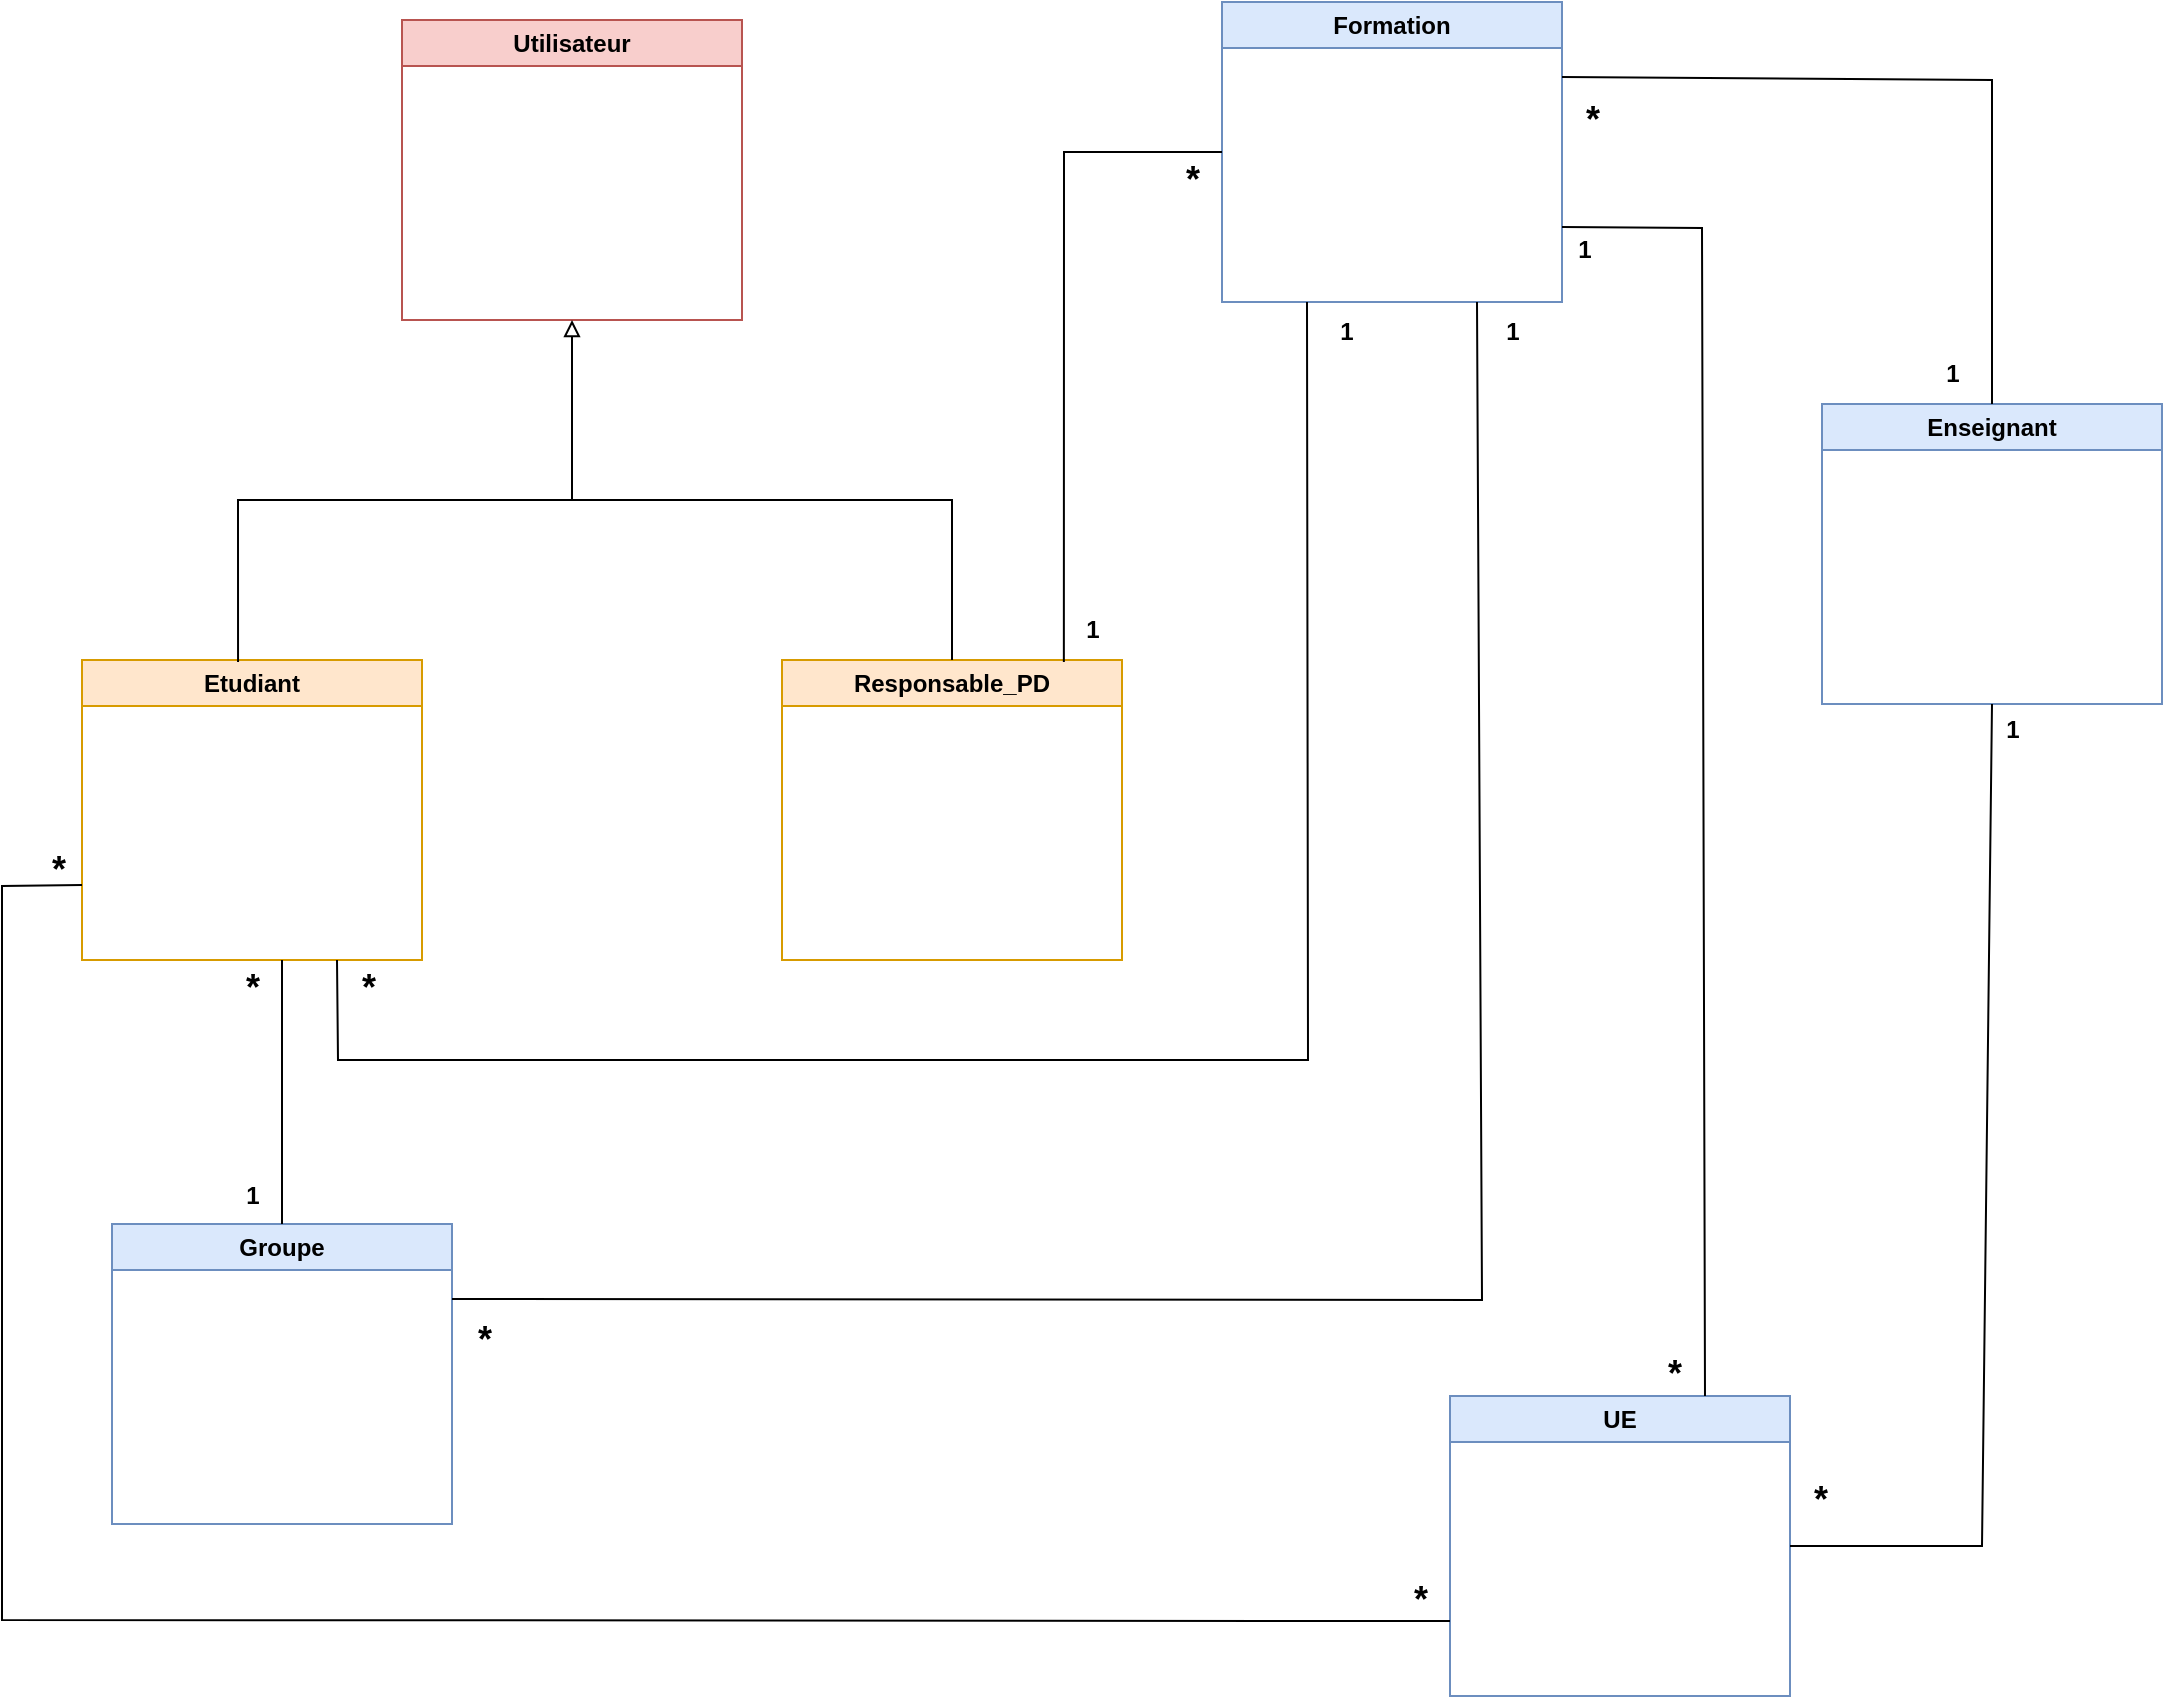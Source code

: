 <mxfile version="26.1.1">
  <diagram name="Page-1" id="4em38-e_oxkpU2NCQ4Re">
    <mxGraphModel dx="2508" dy="902" grid="1" gridSize="10" guides="1" tooltips="1" connect="1" arrows="1" fold="1" page="1" pageScale="1" pageWidth="850" pageHeight="1100" math="0" shadow="0">
      <root>
        <mxCell id="0" />
        <mxCell id="1" parent="0" />
        <mxCell id="30R2aj_f_8e6WxKDv88X-1" value="Utilisateur" style="swimlane;whiteSpace=wrap;html=1;fillColor=#f8cecc;strokeColor=#b85450;" parent="1" vertex="1">
          <mxGeometry x="160" y="120" width="170" height="150" as="geometry" />
        </mxCell>
        <mxCell id="30R2aj_f_8e6WxKDv88X-2" value="Etudiant" style="swimlane;whiteSpace=wrap;html=1;fillColor=#ffe6cc;strokeColor=#d79b00;" parent="1" vertex="1">
          <mxGeometry y="440" width="170" height="150" as="geometry" />
        </mxCell>
        <mxCell id="30R2aj_f_8e6WxKDv88X-3" value="Responsable_PD" style="swimlane;whiteSpace=wrap;html=1;fillColor=#ffe6cc;strokeColor=#d79b00;" parent="1" vertex="1">
          <mxGeometry x="350" y="440" width="170" height="150" as="geometry" />
        </mxCell>
        <mxCell id="30R2aj_f_8e6WxKDv88X-4" value="" style="endArrow=block;html=1;rounded=0;entryX=0.5;entryY=1;entryDx=0;entryDy=0;exitX=0.459;exitY=0.007;exitDx=0;exitDy=0;exitPerimeter=0;endFill=0;" parent="1" source="30R2aj_f_8e6WxKDv88X-2" target="30R2aj_f_8e6WxKDv88X-1" edge="1">
          <mxGeometry width="50" height="50" relative="1" as="geometry">
            <mxPoint x="400" y="440" as="sourcePoint" />
            <mxPoint x="450" y="390" as="targetPoint" />
            <Array as="points">
              <mxPoint x="78" y="360" />
              <mxPoint x="245" y="360" />
            </Array>
          </mxGeometry>
        </mxCell>
        <mxCell id="30R2aj_f_8e6WxKDv88X-6" value="" style="endArrow=none;html=1;rounded=0;entryX=0.5;entryY=0;entryDx=0;entryDy=0;" parent="1" target="30R2aj_f_8e6WxKDv88X-3" edge="1">
          <mxGeometry width="50" height="50" relative="1" as="geometry">
            <mxPoint x="240" y="360" as="sourcePoint" />
            <mxPoint x="450" y="390" as="targetPoint" />
            <Array as="points">
              <mxPoint x="435" y="360" />
            </Array>
          </mxGeometry>
        </mxCell>
        <mxCell id="30R2aj_f_8e6WxKDv88X-7" value="Formation" style="swimlane;whiteSpace=wrap;html=1;fillColor=#dae8fc;strokeColor=#6c8ebf;" parent="1" vertex="1">
          <mxGeometry x="570" y="111" width="170" height="150" as="geometry" />
        </mxCell>
        <mxCell id="30R2aj_f_8e6WxKDv88X-8" value="Groupe" style="swimlane;whiteSpace=wrap;html=1;fillColor=#dae8fc;strokeColor=#6c8ebf;" parent="1" vertex="1">
          <mxGeometry x="15" y="722" width="170" height="150" as="geometry" />
        </mxCell>
        <mxCell id="30R2aj_f_8e6WxKDv88X-9" value="" style="endArrow=none;html=1;rounded=0;entryX=0.5;entryY=0;entryDx=0;entryDy=0;" parent="1" target="30R2aj_f_8e6WxKDv88X-8" edge="1">
          <mxGeometry width="50" height="50" relative="1" as="geometry">
            <mxPoint x="100" y="590" as="sourcePoint" />
            <mxPoint x="450" y="390" as="targetPoint" />
          </mxGeometry>
        </mxCell>
        <mxCell id="30R2aj_f_8e6WxKDv88X-10" value="UE" style="swimlane;whiteSpace=wrap;html=1;fillColor=#dae8fc;strokeColor=#6c8ebf;" parent="1" vertex="1">
          <mxGeometry x="684" y="808" width="170" height="150" as="geometry" />
        </mxCell>
        <mxCell id="s6Hme0I-j2a60eQA-5Ro-1" value="" style="endArrow=none;html=1;rounded=0;entryX=0;entryY=0.75;entryDx=0;entryDy=0;exitX=0;exitY=0.75;exitDx=0;exitDy=0;" parent="1" target="30R2aj_f_8e6WxKDv88X-10" edge="1" source="30R2aj_f_8e6WxKDv88X-2">
          <mxGeometry width="50" height="50" relative="1" as="geometry">
            <mxPoint x="40" y="580" as="sourcePoint" />
            <mxPoint x="684" y="1090" as="targetPoint" />
            <Array as="points">
              <mxPoint x="-40" y="553" />
              <mxPoint x="-40" y="920" />
            </Array>
          </mxGeometry>
        </mxCell>
        <mxCell id="s6Hme0I-j2a60eQA-5Ro-2" value="" style="endArrow=none;html=1;rounded=0;exitX=0.75;exitY=0;exitDx=0;exitDy=0;entryX=1;entryY=0.75;entryDx=0;entryDy=0;" parent="1" source="30R2aj_f_8e6WxKDv88X-10" target="30R2aj_f_8e6WxKDv88X-7" edge="1">
          <mxGeometry width="50" height="50" relative="1" as="geometry">
            <mxPoint x="400" y="500" as="sourcePoint" />
            <mxPoint x="450" y="450" as="targetPoint" />
            <Array as="points">
              <mxPoint x="810" y="224" />
            </Array>
          </mxGeometry>
        </mxCell>
        <mxCell id="s6Hme0I-j2a60eQA-5Ro-3" value="" style="endArrow=none;html=1;rounded=0;entryX=0.25;entryY=1;entryDx=0;entryDy=0;exitX=0.75;exitY=1;exitDx=0;exitDy=0;" parent="1" source="30R2aj_f_8e6WxKDv88X-2" target="30R2aj_f_8e6WxKDv88X-7" edge="1">
          <mxGeometry width="50" height="50" relative="1" as="geometry">
            <mxPoint x="400" y="500" as="sourcePoint" />
            <mxPoint x="450" y="450" as="targetPoint" />
            <Array as="points">
              <mxPoint x="128" y="640" />
              <mxPoint x="613" y="640" />
            </Array>
          </mxGeometry>
        </mxCell>
        <mxCell id="s6Hme0I-j2a60eQA-5Ro-4" value="&lt;b&gt;&lt;font style=&quot;font-size: 18px;&quot;&gt;*&lt;/font&gt;&lt;/b&gt;" style="text;html=1;align=center;verticalAlign=middle;resizable=0;points=[];autosize=1;strokeColor=none;fillColor=none;" parent="1" vertex="1">
          <mxGeometry x="-27" y="525" width="30" height="40" as="geometry" />
        </mxCell>
        <mxCell id="s6Hme0I-j2a60eQA-5Ro-6" value="&lt;b&gt;&lt;font style=&quot;font-size: 18px;&quot;&gt;*&lt;/font&gt;&lt;/b&gt;" style="text;html=1;align=center;verticalAlign=middle;resizable=0;points=[];autosize=1;strokeColor=none;fillColor=none;" parent="1" vertex="1">
          <mxGeometry x="740" y="150" width="30" height="40" as="geometry" />
        </mxCell>
        <mxCell id="s6Hme0I-j2a60eQA-5Ro-7" value="&lt;b&gt;1&lt;/b&gt;" style="text;html=1;align=center;verticalAlign=middle;resizable=0;points=[];autosize=1;strokeColor=none;fillColor=none;" parent="1" vertex="1">
          <mxGeometry x="70" y="693" width="30" height="30" as="geometry" />
        </mxCell>
        <mxCell id="s6Hme0I-j2a60eQA-5Ro-9" value="&lt;b&gt;&lt;font style=&quot;font-size: 18px;&quot;&gt;*&lt;/font&gt;&lt;/b&gt;" style="text;html=1;align=center;verticalAlign=middle;resizable=0;points=[];autosize=1;strokeColor=none;fillColor=none;" parent="1" vertex="1">
          <mxGeometry x="70" y="584" width="30" height="40" as="geometry" />
        </mxCell>
        <mxCell id="s6Hme0I-j2a60eQA-5Ro-10" value="&lt;b&gt;1&lt;/b&gt;" style="text;html=1;align=center;verticalAlign=middle;resizable=0;points=[];autosize=1;strokeColor=none;fillColor=none;" parent="1" vertex="1">
          <mxGeometry x="736" y="220" width="30" height="30" as="geometry" />
        </mxCell>
        <mxCell id="s6Hme0I-j2a60eQA-5Ro-11" value="&lt;b&gt;&lt;font style=&quot;font-size: 18px;&quot;&gt;*&lt;/font&gt;&lt;/b&gt;" style="text;html=1;align=center;verticalAlign=middle;resizable=0;points=[];autosize=1;strokeColor=none;fillColor=none;" parent="1" vertex="1">
          <mxGeometry x="781" y="777" width="30" height="40" as="geometry" />
        </mxCell>
        <mxCell id="s6Hme0I-j2a60eQA-5Ro-12" value="&lt;b&gt;&lt;font style=&quot;font-size: 18px;&quot;&gt;*&lt;/font&gt;&lt;/b&gt;" style="text;html=1;align=center;verticalAlign=middle;resizable=0;points=[];autosize=1;strokeColor=none;fillColor=none;" parent="1" vertex="1">
          <mxGeometry x="128" y="584" width="30" height="40" as="geometry" />
        </mxCell>
        <mxCell id="s6Hme0I-j2a60eQA-5Ro-13" value="&lt;b&gt;1&lt;/b&gt;" style="text;html=1;align=center;verticalAlign=middle;resizable=0;points=[];autosize=1;strokeColor=none;fillColor=none;" parent="1" vertex="1">
          <mxGeometry x="617" y="261" width="30" height="30" as="geometry" />
        </mxCell>
        <mxCell id="s6Hme0I-j2a60eQA-5Ro-14" value="" style="endArrow=none;html=1;rounded=0;entryX=0;entryY=0.5;entryDx=0;entryDy=0;exitX=0.829;exitY=0.007;exitDx=0;exitDy=0;exitPerimeter=0;" parent="1" source="30R2aj_f_8e6WxKDv88X-3" target="30R2aj_f_8e6WxKDv88X-7" edge="1">
          <mxGeometry width="50" height="50" relative="1" as="geometry">
            <mxPoint x="400" y="560" as="sourcePoint" />
            <mxPoint x="450" y="510" as="targetPoint" />
            <Array as="points">
              <mxPoint x="491" y="186" />
            </Array>
          </mxGeometry>
        </mxCell>
        <mxCell id="s6Hme0I-j2a60eQA-5Ro-16" value="&lt;b&gt;&lt;font style=&quot;font-size: 18px;&quot;&gt;*&lt;/font&gt;&lt;/b&gt;" style="text;html=1;align=center;verticalAlign=middle;resizable=0;points=[];autosize=1;strokeColor=none;fillColor=none;" parent="1" vertex="1">
          <mxGeometry x="540" y="180" width="30" height="40" as="geometry" />
        </mxCell>
        <mxCell id="s6Hme0I-j2a60eQA-5Ro-17" value="&lt;b&gt;1&lt;/b&gt;" style="text;html=1;align=center;verticalAlign=middle;resizable=0;points=[];autosize=1;strokeColor=none;fillColor=none;" parent="1" vertex="1">
          <mxGeometry x="490" y="410" width="30" height="30" as="geometry" />
        </mxCell>
        <mxCell id="OgOkZ-WOsLlC5E4rmSDs-1" value="Enseignant" style="swimlane;whiteSpace=wrap;html=1;fillColor=#dae8fc;strokeColor=#6c8ebf;" parent="1" vertex="1">
          <mxGeometry x="870" y="312" width="170" height="150" as="geometry" />
        </mxCell>
        <mxCell id="OgOkZ-WOsLlC5E4rmSDs-2" value="&lt;b&gt;&lt;font style=&quot;font-size: 18px;&quot;&gt;*&lt;/font&gt;&lt;/b&gt;" style="text;html=1;align=center;verticalAlign=middle;resizable=0;points=[];autosize=1;strokeColor=none;fillColor=none;" parent="1" vertex="1">
          <mxGeometry x="854" y="840" width="30" height="40" as="geometry" />
        </mxCell>
        <mxCell id="OgOkZ-WOsLlC5E4rmSDs-3" value="" style="endArrow=none;html=1;rounded=0;entryX=0.5;entryY=1;entryDx=0;entryDy=0;exitX=1;exitY=0.5;exitDx=0;exitDy=0;" parent="1" source="30R2aj_f_8e6WxKDv88X-10" target="OgOkZ-WOsLlC5E4rmSDs-1" edge="1">
          <mxGeometry width="50" height="50" relative="1" as="geometry">
            <mxPoint x="420" y="550" as="sourcePoint" />
            <mxPoint x="470" y="500" as="targetPoint" />
            <Array as="points">
              <mxPoint x="950" y="883" />
            </Array>
          </mxGeometry>
        </mxCell>
        <mxCell id="OgOkZ-WOsLlC5E4rmSDs-4" value="&lt;b&gt;1&lt;/b&gt;" style="text;html=1;align=center;verticalAlign=middle;resizable=0;points=[];autosize=1;strokeColor=none;fillColor=none;" parent="1" vertex="1">
          <mxGeometry x="950" y="460" width="30" height="30" as="geometry" />
        </mxCell>
        <mxCell id="OgOkZ-WOsLlC5E4rmSDs-5" value="&lt;b&gt;&lt;font style=&quot;font-size: 18px;&quot;&gt;*&lt;/font&gt;&lt;/b&gt;" style="text;html=1;align=center;verticalAlign=middle;resizable=0;points=[];autosize=1;strokeColor=none;fillColor=none;" parent="1" vertex="1">
          <mxGeometry x="186" y="760" width="30" height="40" as="geometry" />
        </mxCell>
        <mxCell id="StAHTCDE2uOu3k7lvkWv-1" value="" style="endArrow=none;html=1;rounded=0;entryX=0.75;entryY=1;entryDx=0;entryDy=0;exitX=1;exitY=0.25;exitDx=0;exitDy=0;" edge="1" parent="1" source="30R2aj_f_8e6WxKDv88X-8" target="30R2aj_f_8e6WxKDv88X-7">
          <mxGeometry width="50" height="50" relative="1" as="geometry">
            <mxPoint x="380" y="810" as="sourcePoint" />
            <mxPoint x="430" y="760" as="targetPoint" />
            <Array as="points">
              <mxPoint x="700" y="760" />
            </Array>
          </mxGeometry>
        </mxCell>
        <mxCell id="StAHTCDE2uOu3k7lvkWv-2" value="" style="endArrow=none;html=1;rounded=0;exitX=1;exitY=0.25;exitDx=0;exitDy=0;entryX=0.5;entryY=0;entryDx=0;entryDy=0;" edge="1" parent="1" source="30R2aj_f_8e6WxKDv88X-7" target="OgOkZ-WOsLlC5E4rmSDs-1">
          <mxGeometry width="50" height="50" relative="1" as="geometry">
            <mxPoint x="890" y="220" as="sourcePoint" />
            <mxPoint x="940" y="170" as="targetPoint" />
            <Array as="points">
              <mxPoint x="955" y="150" />
            </Array>
          </mxGeometry>
        </mxCell>
        <mxCell id="StAHTCDE2uOu3k7lvkWv-3" value="&lt;b&gt;1&lt;/b&gt;" style="text;html=1;align=center;verticalAlign=middle;resizable=0;points=[];autosize=1;strokeColor=none;fillColor=none;" vertex="1" parent="1">
          <mxGeometry x="920" y="282" width="30" height="30" as="geometry" />
        </mxCell>
        <mxCell id="StAHTCDE2uOu3k7lvkWv-4" value="&lt;b&gt;&lt;font style=&quot;font-size: 18px;&quot;&gt;*&lt;/font&gt;&lt;/b&gt;" style="text;html=1;align=center;verticalAlign=middle;resizable=0;points=[];autosize=1;strokeColor=none;fillColor=none;" vertex="1" parent="1">
          <mxGeometry x="654" y="890" width="30" height="40" as="geometry" />
        </mxCell>
        <mxCell id="StAHTCDE2uOu3k7lvkWv-5" value="&lt;b&gt;1&lt;/b&gt;" style="text;html=1;align=center;verticalAlign=middle;resizable=0;points=[];autosize=1;strokeColor=none;fillColor=none;" vertex="1" parent="1">
          <mxGeometry x="700" y="261" width="30" height="30" as="geometry" />
        </mxCell>
      </root>
    </mxGraphModel>
  </diagram>
</mxfile>
